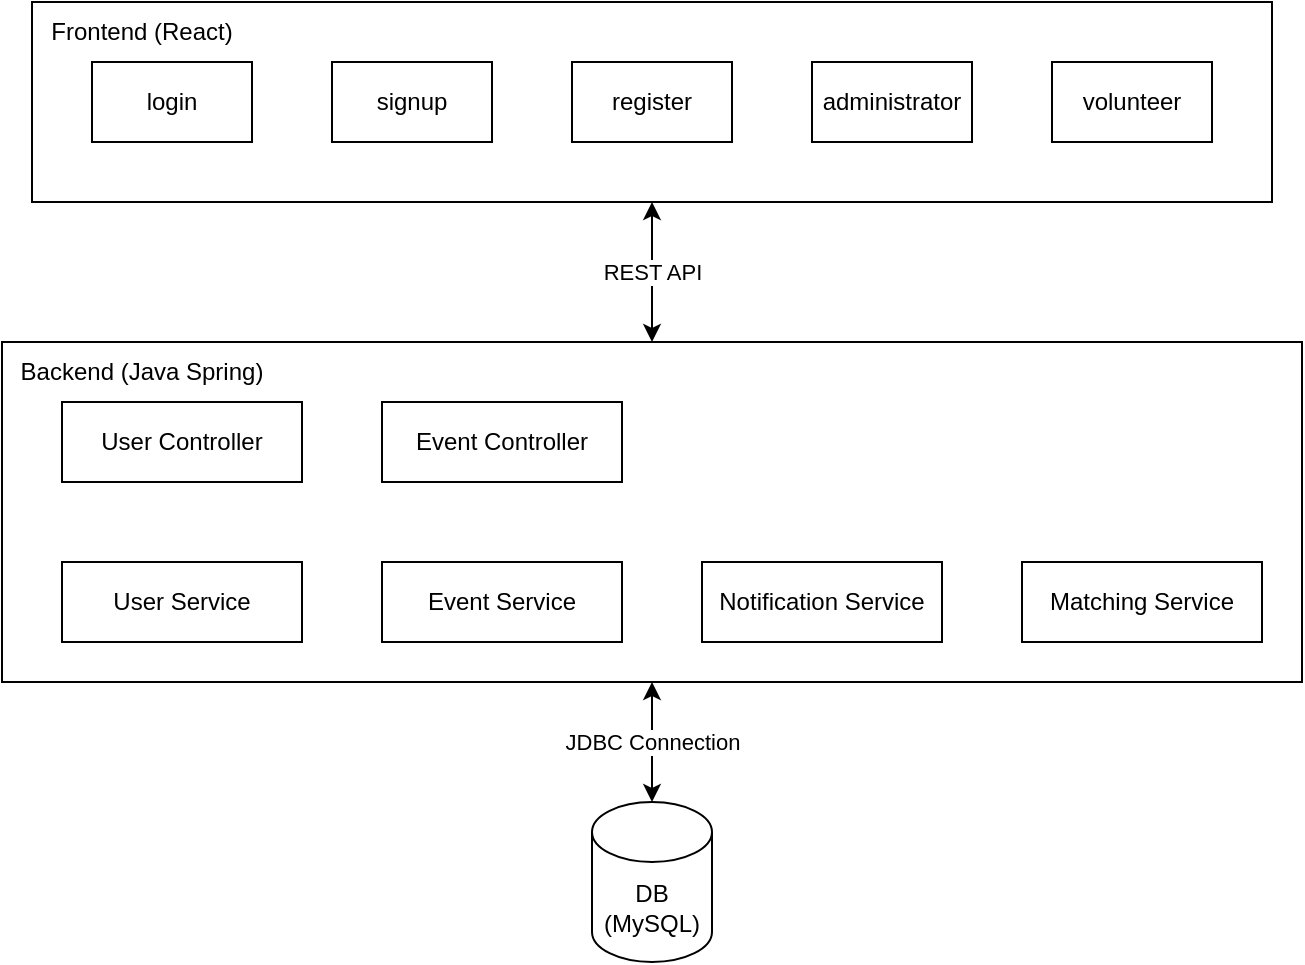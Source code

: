 <mxfile>
    <diagram id="mAyJTIYW1IJ9Vq9FEdLr" name="Page-1">
        <mxGraphModel dx="742" dy="747" grid="1" gridSize="10" guides="1" tooltips="1" connect="1" arrows="1" fold="1" page="1" pageScale="1" pageWidth="850" pageHeight="1100" math="0" shadow="0">
            <root>
                <mxCell id="0"/>
                <mxCell id="1" parent="0"/>
                <mxCell id="21" value="JDBC Connection" style="edgeStyle=none;html=1;exitX=0.5;exitY=1;exitDx=0;exitDy=0;entryX=0.5;entryY=0;entryDx=0;entryDy=0;entryPerimeter=0;startArrow=classic;startFill=1;" parent="1" source="16" target="9" edge="1">
                    <mxGeometry relative="1" as="geometry"/>
                </mxCell>
                <mxCell id="16" value="" style="rounded=0;whiteSpace=wrap;html=1;" parent="1" vertex="1">
                    <mxGeometry x="75" y="220" width="650" height="170" as="geometry"/>
                </mxCell>
                <mxCell id="19" value="REST API" style="edgeStyle=none;html=1;exitX=0.5;exitY=1;exitDx=0;exitDy=0;entryX=0.5;entryY=0;entryDx=0;entryDy=0;startArrow=classic;startFill=1;" parent="1" source="15" target="16" edge="1">
                    <mxGeometry relative="1" as="geometry"/>
                </mxCell>
                <mxCell id="15" value="" style="rounded=0;whiteSpace=wrap;html=1;" parent="1" vertex="1">
                    <mxGeometry x="90" y="50" width="620" height="100" as="geometry"/>
                </mxCell>
                <mxCell id="2" value="login" style="rounded=0;whiteSpace=wrap;html=1;" parent="1" vertex="1">
                    <mxGeometry x="120" y="80" width="80" height="40" as="geometry"/>
                </mxCell>
                <mxCell id="3" value="register" style="rounded=0;whiteSpace=wrap;html=1;" parent="1" vertex="1">
                    <mxGeometry x="360" y="80" width="80" height="40" as="geometry"/>
                </mxCell>
                <mxCell id="4" value="signup" style="rounded=0;whiteSpace=wrap;html=1;" parent="1" vertex="1">
                    <mxGeometry x="240" y="80" width="80" height="40" as="geometry"/>
                </mxCell>
                <mxCell id="5" value="administrator" style="rounded=0;whiteSpace=wrap;html=1;" parent="1" vertex="1">
                    <mxGeometry x="480" y="80" width="80" height="40" as="geometry"/>
                </mxCell>
                <mxCell id="6" value="volunteer" style="rounded=0;whiteSpace=wrap;html=1;" parent="1" vertex="1">
                    <mxGeometry x="600" y="80" width="80" height="40" as="geometry"/>
                </mxCell>
                <mxCell id="7" value="User Controller" style="rounded=0;whiteSpace=wrap;html=1;" parent="1" vertex="1">
                    <mxGeometry x="105" y="250" width="120" height="40" as="geometry"/>
                </mxCell>
                <mxCell id="8" value="User Service" style="rounded=0;whiteSpace=wrap;html=1;" parent="1" vertex="1">
                    <mxGeometry x="105" y="330" width="120" height="40" as="geometry"/>
                </mxCell>
                <mxCell id="9" value="DB&lt;br&gt;(MySQL)" style="shape=cylinder3;whiteSpace=wrap;html=1;boundedLbl=1;backgroundOutline=1;size=15;" parent="1" vertex="1">
                    <mxGeometry x="370" y="450" width="60" height="80" as="geometry"/>
                </mxCell>
                <mxCell id="10" value="Event Controller" style="rounded=0;whiteSpace=wrap;html=1;" parent="1" vertex="1">
                    <mxGeometry x="265" y="250" width="120" height="40" as="geometry"/>
                </mxCell>
                <mxCell id="11" value="Event Service" style="rounded=0;whiteSpace=wrap;html=1;" parent="1" vertex="1">
                    <mxGeometry x="265" y="330" width="120" height="40" as="geometry"/>
                </mxCell>
                <mxCell id="13" value="Notification Service" style="rounded=0;whiteSpace=wrap;html=1;" parent="1" vertex="1">
                    <mxGeometry x="425" y="330" width="120" height="40" as="geometry"/>
                </mxCell>
                <mxCell id="14" value="Matching Service" style="rounded=0;whiteSpace=wrap;html=1;" parent="1" vertex="1">
                    <mxGeometry x="585" y="330" width="120" height="40" as="geometry"/>
                </mxCell>
                <mxCell id="17" value="Frontend (React)" style="text;html=1;strokeColor=none;fillColor=none;align=center;verticalAlign=middle;whiteSpace=wrap;rounded=0;" parent="1" vertex="1">
                    <mxGeometry x="90" y="50" width="110" height="30" as="geometry"/>
                </mxCell>
                <mxCell id="18" value="Backend (Java Spring)" style="text;html=1;strokeColor=none;fillColor=none;align=center;verticalAlign=middle;whiteSpace=wrap;rounded=0;" parent="1" vertex="1">
                    <mxGeometry x="80" y="220" width="130" height="30" as="geometry"/>
                </mxCell>
            </root>
        </mxGraphModel>
    </diagram>
</mxfile>